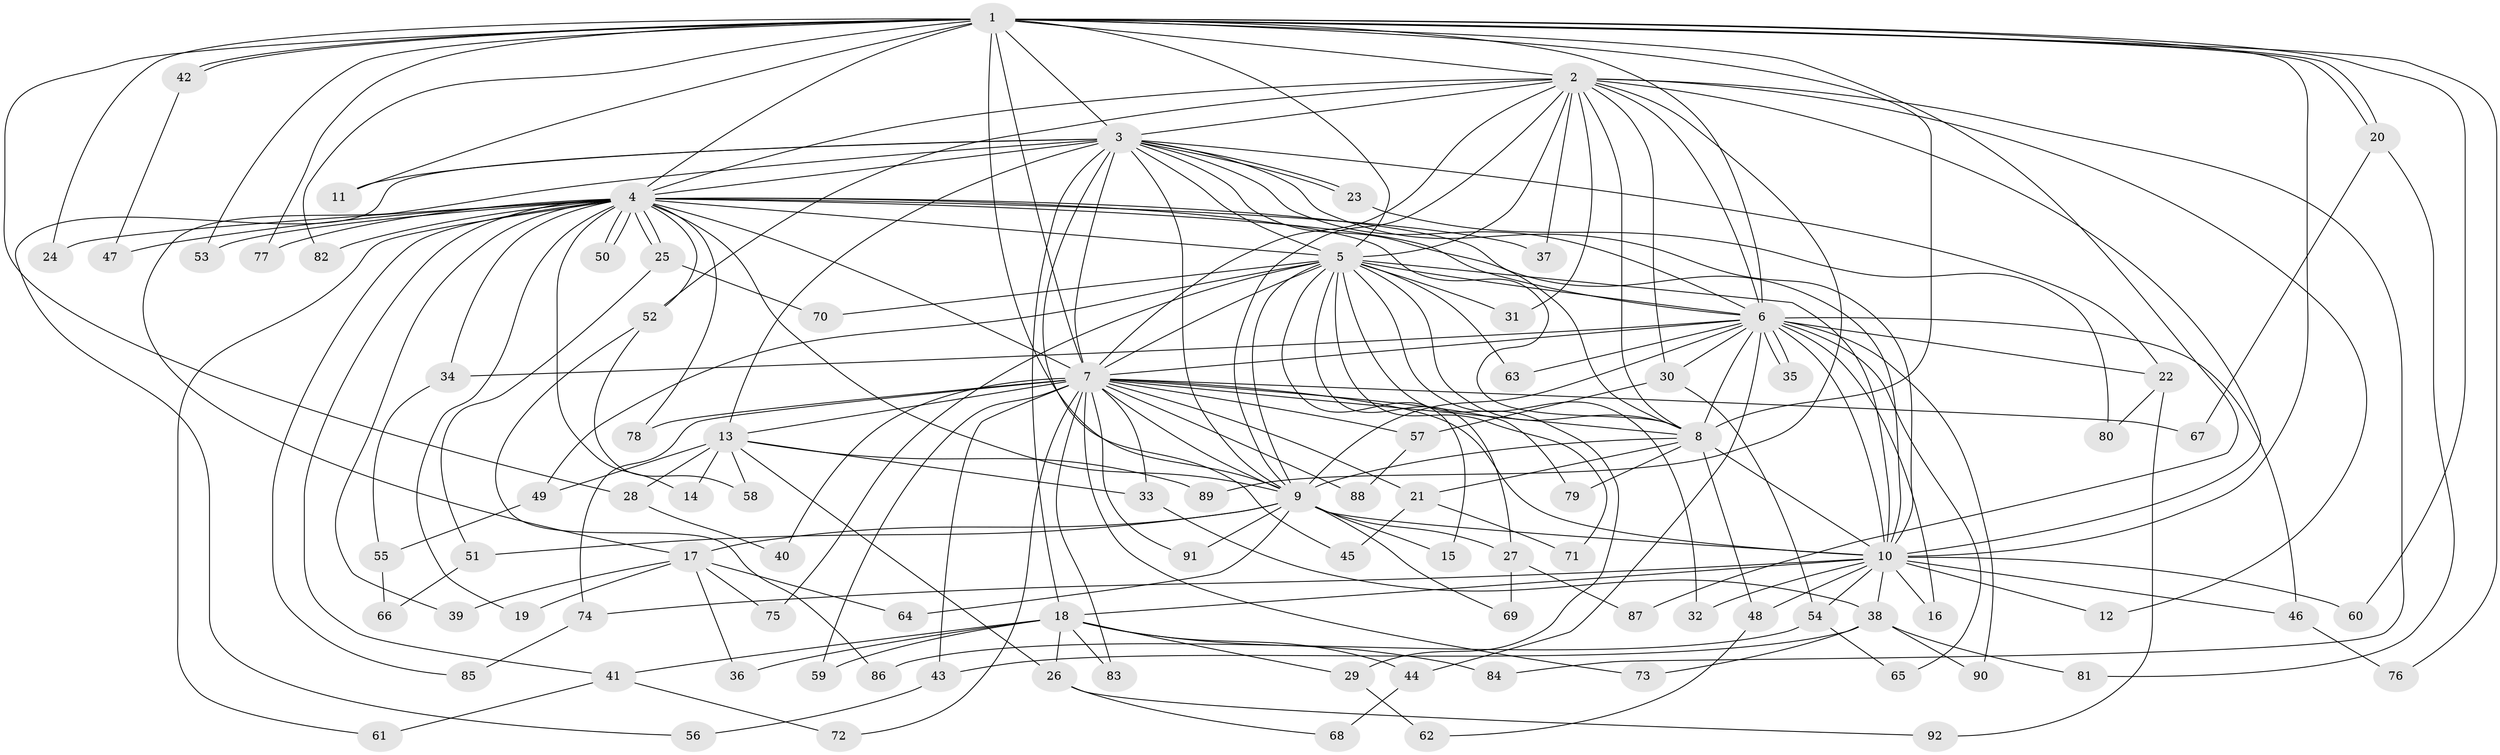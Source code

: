 // coarse degree distribution, {27: 0.014285714285714285, 19: 0.014285714285714285, 33: 0.014285714285714285, 16: 0.014285714285714285, 18: 0.014285714285714285, 21: 0.014285714285714285, 10: 0.014285714285714285, 12: 0.014285714285714285, 2: 0.5857142857142857, 9: 0.014285714285714285, 11: 0.014285714285714285, 4: 0.08571428571428572, 3: 0.15714285714285714, 5: 0.014285714285714285, 6: 0.014285714285714285}
// Generated by graph-tools (version 1.1) at 2025/23/03/03/25 07:23:42]
// undirected, 92 vertices, 209 edges
graph export_dot {
graph [start="1"]
  node [color=gray90,style=filled];
  1;
  2;
  3;
  4;
  5;
  6;
  7;
  8;
  9;
  10;
  11;
  12;
  13;
  14;
  15;
  16;
  17;
  18;
  19;
  20;
  21;
  22;
  23;
  24;
  25;
  26;
  27;
  28;
  29;
  30;
  31;
  32;
  33;
  34;
  35;
  36;
  37;
  38;
  39;
  40;
  41;
  42;
  43;
  44;
  45;
  46;
  47;
  48;
  49;
  50;
  51;
  52;
  53;
  54;
  55;
  56;
  57;
  58;
  59;
  60;
  61;
  62;
  63;
  64;
  65;
  66;
  67;
  68;
  69;
  70;
  71;
  72;
  73;
  74;
  75;
  76;
  77;
  78;
  79;
  80;
  81;
  82;
  83;
  84;
  85;
  86;
  87;
  88;
  89;
  90;
  91;
  92;
  1 -- 2;
  1 -- 3;
  1 -- 4;
  1 -- 5;
  1 -- 6;
  1 -- 7;
  1 -- 8;
  1 -- 9;
  1 -- 10;
  1 -- 11;
  1 -- 20;
  1 -- 20;
  1 -- 24;
  1 -- 28;
  1 -- 42;
  1 -- 42;
  1 -- 53;
  1 -- 60;
  1 -- 76;
  1 -- 77;
  1 -- 82;
  1 -- 87;
  2 -- 3;
  2 -- 4;
  2 -- 5;
  2 -- 6;
  2 -- 7;
  2 -- 8;
  2 -- 9;
  2 -- 10;
  2 -- 12;
  2 -- 30;
  2 -- 31;
  2 -- 37;
  2 -- 52;
  2 -- 84;
  2 -- 89;
  3 -- 4;
  3 -- 5;
  3 -- 6;
  3 -- 7;
  3 -- 8;
  3 -- 9;
  3 -- 10;
  3 -- 11;
  3 -- 13;
  3 -- 17;
  3 -- 18;
  3 -- 22;
  3 -- 23;
  3 -- 23;
  3 -- 45;
  3 -- 56;
  4 -- 5;
  4 -- 6;
  4 -- 7;
  4 -- 8;
  4 -- 9;
  4 -- 10;
  4 -- 14;
  4 -- 19;
  4 -- 24;
  4 -- 25;
  4 -- 25;
  4 -- 34;
  4 -- 37;
  4 -- 39;
  4 -- 41;
  4 -- 47;
  4 -- 50;
  4 -- 50;
  4 -- 52;
  4 -- 53;
  4 -- 61;
  4 -- 77;
  4 -- 78;
  4 -- 82;
  4 -- 85;
  5 -- 6;
  5 -- 7;
  5 -- 8;
  5 -- 9;
  5 -- 10;
  5 -- 15;
  5 -- 27;
  5 -- 29;
  5 -- 31;
  5 -- 32;
  5 -- 49;
  5 -- 63;
  5 -- 70;
  5 -- 71;
  5 -- 75;
  6 -- 7;
  6 -- 8;
  6 -- 9;
  6 -- 10;
  6 -- 16;
  6 -- 22;
  6 -- 30;
  6 -- 34;
  6 -- 35;
  6 -- 35;
  6 -- 44;
  6 -- 46;
  6 -- 63;
  6 -- 65;
  6 -- 90;
  7 -- 8;
  7 -- 9;
  7 -- 10;
  7 -- 13;
  7 -- 21;
  7 -- 33;
  7 -- 40;
  7 -- 43;
  7 -- 57;
  7 -- 59;
  7 -- 67;
  7 -- 72;
  7 -- 73;
  7 -- 74;
  7 -- 78;
  7 -- 79;
  7 -- 83;
  7 -- 88;
  7 -- 91;
  8 -- 9;
  8 -- 10;
  8 -- 21;
  8 -- 48;
  8 -- 79;
  9 -- 10;
  9 -- 15;
  9 -- 17;
  9 -- 27;
  9 -- 51;
  9 -- 64;
  9 -- 69;
  9 -- 91;
  10 -- 12;
  10 -- 16;
  10 -- 18;
  10 -- 32;
  10 -- 38;
  10 -- 46;
  10 -- 48;
  10 -- 54;
  10 -- 60;
  10 -- 74;
  13 -- 14;
  13 -- 26;
  13 -- 28;
  13 -- 33;
  13 -- 49;
  13 -- 58;
  13 -- 89;
  17 -- 19;
  17 -- 36;
  17 -- 39;
  17 -- 64;
  17 -- 75;
  18 -- 26;
  18 -- 29;
  18 -- 36;
  18 -- 41;
  18 -- 44;
  18 -- 59;
  18 -- 83;
  18 -- 84;
  20 -- 67;
  20 -- 81;
  21 -- 45;
  21 -- 71;
  22 -- 80;
  22 -- 92;
  23 -- 80;
  25 -- 51;
  25 -- 70;
  26 -- 68;
  26 -- 92;
  27 -- 69;
  27 -- 87;
  28 -- 40;
  29 -- 62;
  30 -- 54;
  30 -- 57;
  33 -- 38;
  34 -- 55;
  38 -- 43;
  38 -- 73;
  38 -- 81;
  38 -- 90;
  41 -- 61;
  41 -- 72;
  42 -- 47;
  43 -- 56;
  44 -- 68;
  46 -- 76;
  48 -- 62;
  49 -- 55;
  51 -- 66;
  52 -- 58;
  52 -- 86;
  54 -- 65;
  54 -- 86;
  55 -- 66;
  57 -- 88;
  74 -- 85;
}
